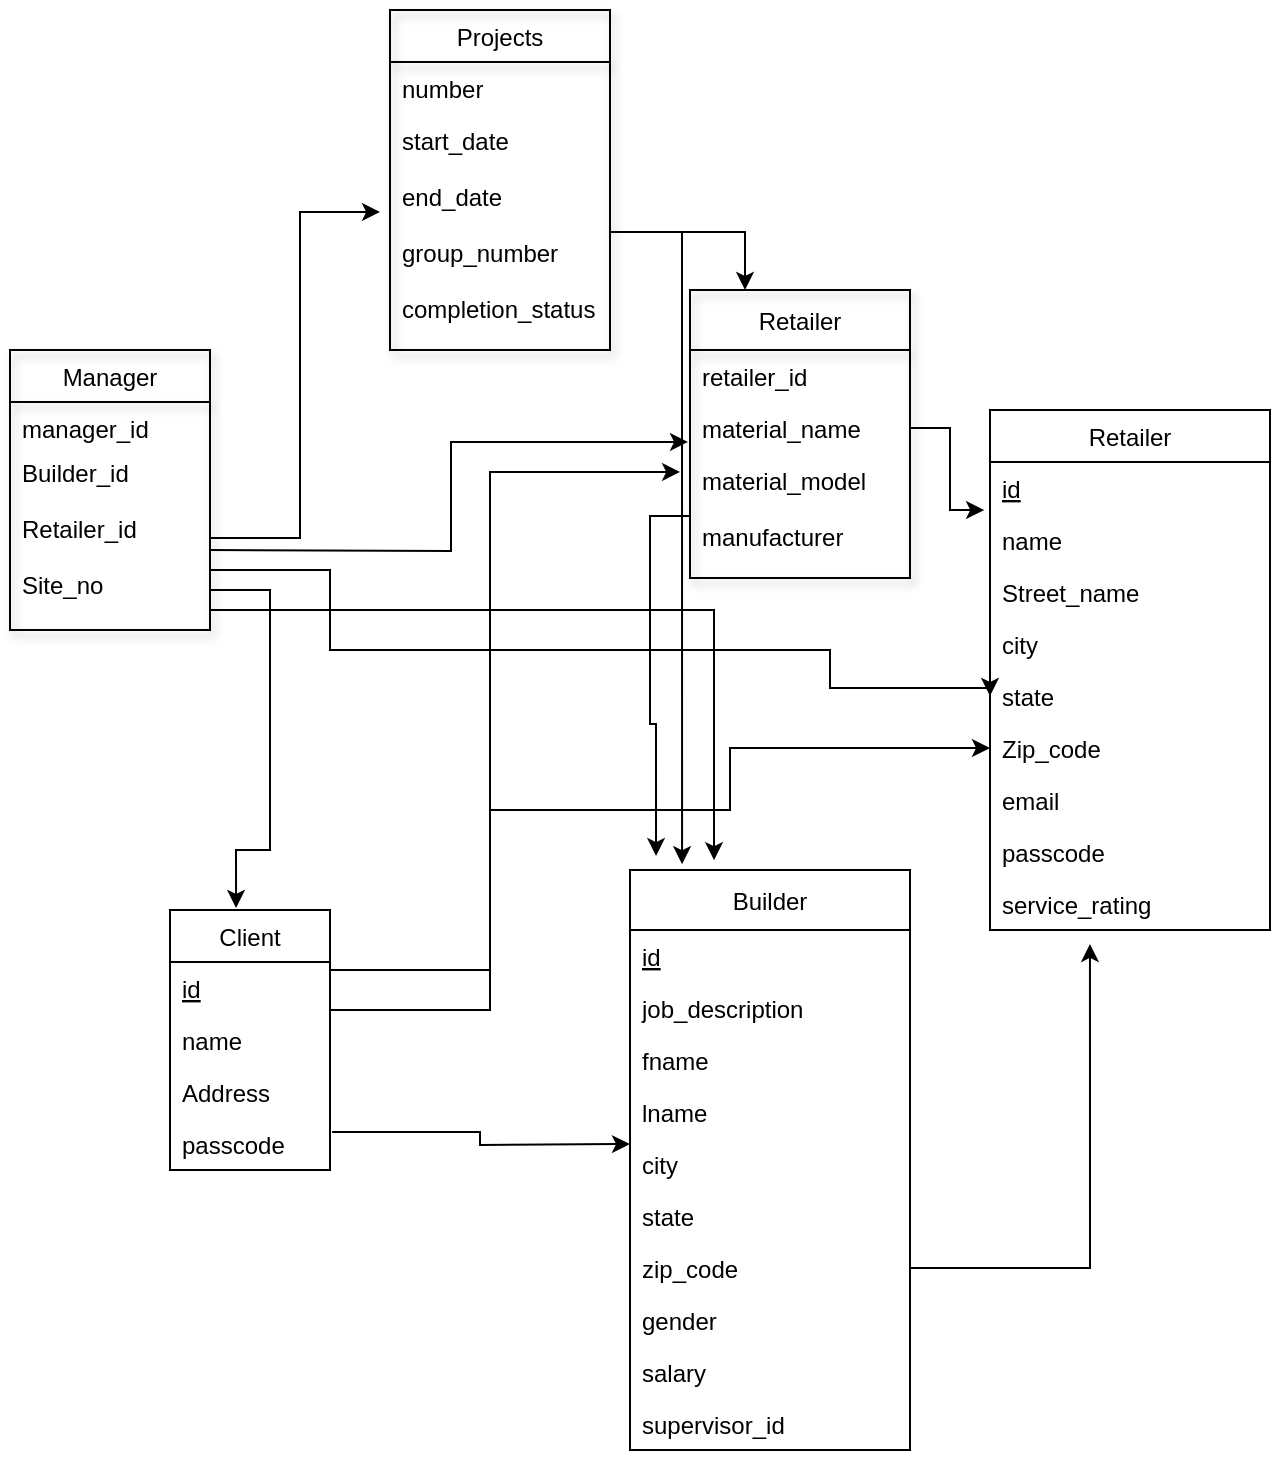 <mxfile version="15.6.6" type="github">
  <diagram id="mHvtvC3Lte3Z6Vf82_89" name="Page-1">
    <mxGraphModel dx="1662" dy="805" grid="1" gridSize="10" guides="1" tooltips="1" connect="1" arrows="1" fold="1" page="1" pageScale="1" pageWidth="850" pageHeight="1100" math="0" shadow="0">
      <root>
        <mxCell id="0" />
        <mxCell id="1" parent="0" />
        <mxCell id="ZL5KUPXlELCcMeXXow66-1" value="Client" style="swimlane;fontStyle=0;childLayout=stackLayout;horizontal=1;startSize=26;fillColor=none;horizontalStack=0;resizeParent=1;resizeParentMax=0;resizeLast=0;collapsible=1;marginBottom=0;" parent="1" vertex="1">
          <mxGeometry x="250" y="490" width="80" height="130" as="geometry" />
        </mxCell>
        <mxCell id="ZL5KUPXlELCcMeXXow66-2" value="id" style="text;strokeColor=none;fillColor=none;align=left;verticalAlign=top;spacingLeft=4;spacingRight=4;overflow=hidden;rotatable=0;points=[[0,0.5],[1,0.5]];portConstraint=eastwest;fontStyle=4" parent="ZL5KUPXlELCcMeXXow66-1" vertex="1">
          <mxGeometry y="26" width="80" height="26" as="geometry" />
        </mxCell>
        <mxCell id="ZL5KUPXlELCcMeXXow66-5" value="name&#xa;" style="text;strokeColor=none;fillColor=none;align=left;verticalAlign=top;spacingLeft=4;spacingRight=4;overflow=hidden;rotatable=0;points=[[0,0.5],[1,0.5]];portConstraint=eastwest;" parent="ZL5KUPXlELCcMeXXow66-1" vertex="1">
          <mxGeometry y="52" width="80" height="26" as="geometry" />
        </mxCell>
        <mxCell id="ZL5KUPXlELCcMeXXow66-9" value="Address" style="text;strokeColor=none;fillColor=none;align=left;verticalAlign=top;spacingLeft=4;spacingRight=4;overflow=hidden;rotatable=0;points=[[0,0.5],[1,0.5]];portConstraint=eastwest;" parent="ZL5KUPXlELCcMeXXow66-1" vertex="1">
          <mxGeometry y="78" width="80" height="26" as="geometry" />
        </mxCell>
        <mxCell id="ZL5KUPXlELCcMeXXow66-6" value="passcode" style="text;strokeColor=none;fillColor=none;align=left;verticalAlign=top;spacingLeft=4;spacingRight=4;overflow=hidden;rotatable=0;points=[[0,0.5],[1,0.5]];portConstraint=eastwest;" parent="ZL5KUPXlELCcMeXXow66-1" vertex="1">
          <mxGeometry y="104" width="80" height="26" as="geometry" />
        </mxCell>
        <mxCell id="ZL5KUPXlELCcMeXXow66-10" value="Builder" style="swimlane;fontStyle=0;childLayout=stackLayout;horizontal=1;startSize=30;fillColor=none;horizontalStack=0;resizeParent=1;resizeParentMax=0;resizeLast=0;collapsible=1;marginBottom=0;" parent="1" vertex="1">
          <mxGeometry x="480" y="470" width="140" height="290" as="geometry" />
        </mxCell>
        <mxCell id="ZL5KUPXlELCcMeXXow66-11" value="id" style="text;strokeColor=none;fillColor=none;align=left;verticalAlign=top;spacingLeft=4;spacingRight=4;overflow=hidden;rotatable=0;points=[[0,0.5],[1,0.5]];portConstraint=eastwest;fontStyle=4" parent="ZL5KUPXlELCcMeXXow66-10" vertex="1">
          <mxGeometry y="30" width="140" height="26" as="geometry" />
        </mxCell>
        <mxCell id="ZL5KUPXlELCcMeXXow66-12" value="job_description" style="text;strokeColor=none;fillColor=none;align=left;verticalAlign=top;spacingLeft=4;spacingRight=4;overflow=hidden;rotatable=0;points=[[0,0.5],[1,0.5]];portConstraint=eastwest;" parent="ZL5KUPXlELCcMeXXow66-10" vertex="1">
          <mxGeometry y="56" width="140" height="26" as="geometry" />
        </mxCell>
        <mxCell id="ZL5KUPXlELCcMeXXow66-14" value="fname" style="text;strokeColor=none;fillColor=none;align=left;verticalAlign=top;spacingLeft=4;spacingRight=4;overflow=hidden;rotatable=0;points=[[0,0.5],[1,0.5]];portConstraint=eastwest;" parent="ZL5KUPXlELCcMeXXow66-10" vertex="1">
          <mxGeometry y="82" width="140" height="26" as="geometry" />
        </mxCell>
        <mxCell id="ZL5KUPXlELCcMeXXow66-15" value="	lname" style="text;strokeColor=none;fillColor=none;align=left;verticalAlign=top;spacingLeft=4;spacingRight=4;overflow=hidden;rotatable=0;points=[[0,0.5],[1,0.5]];portConstraint=eastwest;" parent="ZL5KUPXlELCcMeXXow66-10" vertex="1">
          <mxGeometry y="108" width="140" height="26" as="geometry" />
        </mxCell>
        <mxCell id="ZL5KUPXlELCcMeXXow66-17" value="city" style="text;strokeColor=none;fillColor=none;align=left;verticalAlign=top;spacingLeft=4;spacingRight=4;overflow=hidden;rotatable=0;points=[[0,0.5],[1,0.5]];portConstraint=eastwest;" parent="ZL5KUPXlELCcMeXXow66-10" vertex="1">
          <mxGeometry y="134" width="140" height="26" as="geometry" />
        </mxCell>
        <mxCell id="ZL5KUPXlELCcMeXXow66-18" value="state" style="text;strokeColor=none;fillColor=none;align=left;verticalAlign=top;spacingLeft=4;spacingRight=4;overflow=hidden;rotatable=0;points=[[0,0.5],[1,0.5]];portConstraint=eastwest;" parent="ZL5KUPXlELCcMeXXow66-10" vertex="1">
          <mxGeometry y="160" width="140" height="26" as="geometry" />
        </mxCell>
        <mxCell id="ZL5KUPXlELCcMeXXow66-19" value="zip_code " style="text;strokeColor=none;fillColor=none;align=left;verticalAlign=top;spacingLeft=4;spacingRight=4;overflow=hidden;rotatable=0;points=[[0,0.5],[1,0.5]];portConstraint=eastwest;" parent="ZL5KUPXlELCcMeXXow66-10" vertex="1">
          <mxGeometry y="186" width="140" height="26" as="geometry" />
        </mxCell>
        <mxCell id="ZL5KUPXlELCcMeXXow66-20" value="gender" style="text;strokeColor=none;fillColor=none;align=left;verticalAlign=top;spacingLeft=4;spacingRight=4;overflow=hidden;rotatable=0;points=[[0,0.5],[1,0.5]];portConstraint=eastwest;" parent="ZL5KUPXlELCcMeXXow66-10" vertex="1">
          <mxGeometry y="212" width="140" height="26" as="geometry" />
        </mxCell>
        <mxCell id="ZL5KUPXlELCcMeXXow66-21" value="salary" style="text;strokeColor=none;fillColor=none;align=left;verticalAlign=top;spacingLeft=4;spacingRight=4;overflow=hidden;rotatable=0;points=[[0,0.5],[1,0.5]];portConstraint=eastwest;" parent="ZL5KUPXlELCcMeXXow66-10" vertex="1">
          <mxGeometry y="238" width="140" height="26" as="geometry" />
        </mxCell>
        <mxCell id="ZL5KUPXlELCcMeXXow66-13" value="supervisor_id" style="text;strokeColor=none;fillColor=none;align=left;verticalAlign=top;spacingLeft=4;spacingRight=4;overflow=hidden;rotatable=0;points=[[0,0.5],[1,0.5]];portConstraint=eastwest;" parent="ZL5KUPXlELCcMeXXow66-10" vertex="1">
          <mxGeometry y="264" width="140" height="26" as="geometry" />
        </mxCell>
        <mxCell id="ZL5KUPXlELCcMeXXow66-23" value=" Retailer" style="swimlane;fontStyle=0;childLayout=stackLayout;horizontal=1;startSize=26;fillColor=none;horizontalStack=0;resizeParent=1;resizeParentMax=0;resizeLast=0;collapsible=1;marginBottom=0;" parent="1" vertex="1">
          <mxGeometry x="660" y="240" width="140" height="260" as="geometry" />
        </mxCell>
        <mxCell id="ZL5KUPXlELCcMeXXow66-24" value="id " style="text;strokeColor=none;fillColor=none;align=left;verticalAlign=top;spacingLeft=4;spacingRight=4;overflow=hidden;rotatable=0;points=[[0,0.5],[1,0.5]];portConstraint=eastwest;fontStyle=4" parent="ZL5KUPXlELCcMeXXow66-23" vertex="1">
          <mxGeometry y="26" width="140" height="26" as="geometry" />
        </mxCell>
        <mxCell id="ZL5KUPXlELCcMeXXow66-25" value="name" style="text;strokeColor=none;fillColor=none;align=left;verticalAlign=top;spacingLeft=4;spacingRight=4;overflow=hidden;rotatable=0;points=[[0,0.5],[1,0.5]];portConstraint=eastwest;" parent="ZL5KUPXlELCcMeXXow66-23" vertex="1">
          <mxGeometry y="52" width="140" height="26" as="geometry" />
        </mxCell>
        <mxCell id="ZL5KUPXlELCcMeXXow66-27" value="Street_name" style="text;strokeColor=none;fillColor=none;align=left;verticalAlign=top;spacingLeft=4;spacingRight=4;overflow=hidden;rotatable=0;points=[[0,0.5],[1,0.5]];portConstraint=eastwest;" parent="ZL5KUPXlELCcMeXXow66-23" vertex="1">
          <mxGeometry y="78" width="140" height="26" as="geometry" />
        </mxCell>
        <mxCell id="ZL5KUPXlELCcMeXXow66-28" value="city" style="text;strokeColor=none;fillColor=none;align=left;verticalAlign=top;spacingLeft=4;spacingRight=4;overflow=hidden;rotatable=0;points=[[0,0.5],[1,0.5]];portConstraint=eastwest;" parent="ZL5KUPXlELCcMeXXow66-23" vertex="1">
          <mxGeometry y="104" width="140" height="26" as="geometry" />
        </mxCell>
        <mxCell id="ZL5KUPXlELCcMeXXow66-29" value="state" style="text;strokeColor=none;fillColor=none;align=left;verticalAlign=top;spacingLeft=4;spacingRight=4;overflow=hidden;rotatable=0;points=[[0,0.5],[1,0.5]];portConstraint=eastwest;" parent="ZL5KUPXlELCcMeXXow66-23" vertex="1">
          <mxGeometry y="130" width="140" height="26" as="geometry" />
        </mxCell>
        <mxCell id="ZL5KUPXlELCcMeXXow66-30" value="Zip_code" style="text;strokeColor=none;fillColor=none;align=left;verticalAlign=top;spacingLeft=4;spacingRight=4;overflow=hidden;rotatable=0;points=[[0,0.5],[1,0.5]];portConstraint=eastwest;" parent="ZL5KUPXlELCcMeXXow66-23" vertex="1">
          <mxGeometry y="156" width="140" height="26" as="geometry" />
        </mxCell>
        <mxCell id="ZL5KUPXlELCcMeXXow66-31" value="	email" style="text;strokeColor=none;fillColor=none;align=left;verticalAlign=top;spacingLeft=4;spacingRight=4;overflow=hidden;rotatable=0;points=[[0,0.5],[1,0.5]];portConstraint=eastwest;" parent="ZL5KUPXlELCcMeXXow66-23" vertex="1">
          <mxGeometry y="182" width="140" height="26" as="geometry" />
        </mxCell>
        <mxCell id="ZL5KUPXlELCcMeXXow66-32" value="passcode" style="text;strokeColor=none;fillColor=none;align=left;verticalAlign=top;spacingLeft=4;spacingRight=4;overflow=hidden;rotatable=0;points=[[0,0.5],[1,0.5]];portConstraint=eastwest;" parent="ZL5KUPXlELCcMeXXow66-23" vertex="1">
          <mxGeometry y="208" width="140" height="26" as="geometry" />
        </mxCell>
        <mxCell id="ZL5KUPXlELCcMeXXow66-26" value="service_rating" style="text;strokeColor=none;fillColor=none;align=left;verticalAlign=top;spacingLeft=4;spacingRight=4;overflow=hidden;rotatable=0;points=[[0,0.5],[1,0.5]];portConstraint=eastwest;" parent="ZL5KUPXlELCcMeXXow66-23" vertex="1">
          <mxGeometry y="234" width="140" height="26" as="geometry" />
        </mxCell>
        <mxCell id="HohciE32TCPo8PJcS-ce-5" value="Retailer" style="swimlane;fontStyle=0;childLayout=stackLayout;horizontal=1;startSize=30;fillColor=none;horizontalStack=0;resizeParent=1;resizeParentMax=0;resizeLast=0;collapsible=1;marginBottom=0;shadow=1;" vertex="1" parent="1">
          <mxGeometry x="510" y="180" width="110" height="144" as="geometry" />
        </mxCell>
        <mxCell id="HohciE32TCPo8PJcS-ce-6" value="retailer_id" style="text;strokeColor=none;fillColor=none;align=left;verticalAlign=top;spacingLeft=4;spacingRight=4;overflow=hidden;rotatable=0;points=[[0,0.5],[1,0.5]];portConstraint=eastwest;shadow=1;" vertex="1" parent="HohciE32TCPo8PJcS-ce-5">
          <mxGeometry y="30" width="110" height="26" as="geometry" />
        </mxCell>
        <mxCell id="HohciE32TCPo8PJcS-ce-7" value="material_name" style="text;strokeColor=none;fillColor=none;align=left;verticalAlign=top;spacingLeft=4;spacingRight=4;overflow=hidden;rotatable=0;points=[[0,0.5],[1,0.5]];portConstraint=eastwest;shadow=1;" vertex="1" parent="HohciE32TCPo8PJcS-ce-5">
          <mxGeometry y="56" width="110" height="26" as="geometry" />
        </mxCell>
        <mxCell id="HohciE32TCPo8PJcS-ce-8" value="material_model&#xa;&#xa;manufacturer&#xa;" style="text;strokeColor=none;fillColor=none;align=left;verticalAlign=top;spacingLeft=4;spacingRight=4;overflow=hidden;rotatable=0;points=[[0,0.5],[1,0.5]];portConstraint=eastwest;shadow=1;" vertex="1" parent="HohciE32TCPo8PJcS-ce-5">
          <mxGeometry y="82" width="110" height="62" as="geometry" />
        </mxCell>
        <mxCell id="HohciE32TCPo8PJcS-ce-9" value="Manager" style="swimlane;fontStyle=0;childLayout=stackLayout;horizontal=1;startSize=26;fillColor=none;horizontalStack=0;resizeParent=1;resizeParentMax=0;resizeLast=0;collapsible=1;marginBottom=0;shadow=1;" vertex="1" parent="1">
          <mxGeometry x="170" y="210" width="100" height="140" as="geometry" />
        </mxCell>
        <mxCell id="HohciE32TCPo8PJcS-ce-10" value="manager_id" style="text;strokeColor=none;fillColor=none;align=left;verticalAlign=top;spacingLeft=4;spacingRight=4;overflow=hidden;rotatable=0;points=[[0,0.5],[1,0.5]];portConstraint=eastwest;shadow=1;" vertex="1" parent="HohciE32TCPo8PJcS-ce-9">
          <mxGeometry y="26" width="100" height="22" as="geometry" />
        </mxCell>
        <mxCell id="HohciE32TCPo8PJcS-ce-11" value="Builder_id&#xa;&#xa;Retailer_id&#xa;&#xa;Site_no" style="text;strokeColor=none;fillColor=none;align=left;verticalAlign=top;spacingLeft=4;spacingRight=4;overflow=hidden;rotatable=0;points=[[0,0.5],[1,0.5]];portConstraint=eastwest;shadow=1;" vertex="1" parent="HohciE32TCPo8PJcS-ce-9">
          <mxGeometry y="48" width="100" height="92" as="geometry" />
        </mxCell>
        <mxCell id="HohciE32TCPo8PJcS-ce-12" value="Projects" style="swimlane;fontStyle=0;childLayout=stackLayout;horizontal=1;startSize=26;fillColor=none;horizontalStack=0;resizeParent=1;resizeParentMax=0;resizeLast=0;collapsible=1;marginBottom=0;shadow=1;" vertex="1" parent="1">
          <mxGeometry x="360" y="40" width="110" height="170" as="geometry" />
        </mxCell>
        <mxCell id="HohciE32TCPo8PJcS-ce-13" value="number" style="text;strokeColor=none;fillColor=none;align=left;verticalAlign=top;spacingLeft=4;spacingRight=4;overflow=hidden;rotatable=0;points=[[0,0.5],[1,0.5]];portConstraint=eastwest;shadow=1;" vertex="1" parent="HohciE32TCPo8PJcS-ce-12">
          <mxGeometry y="26" width="110" height="26" as="geometry" />
        </mxCell>
        <mxCell id="HohciE32TCPo8PJcS-ce-14" value="start_date&#xa;&#xa;end_date&#xa;&#xa;group_number&#xa;&#xa;completion_status" style="text;strokeColor=none;fillColor=none;align=left;verticalAlign=top;spacingLeft=4;spacingRight=4;overflow=hidden;rotatable=0;points=[[0,0.5],[1,0.5]];portConstraint=eastwest;shadow=1;" vertex="1" parent="HohciE32TCPo8PJcS-ce-12">
          <mxGeometry y="52" width="110" height="118" as="geometry" />
        </mxCell>
        <mxCell id="HohciE32TCPo8PJcS-ce-18" style="edgeStyle=orthogonalEdgeStyle;rounded=0;orthogonalLoop=1;jettySize=auto;html=1;exitX=1;exitY=0.5;exitDx=0;exitDy=0;entryX=-0.045;entryY=0.415;entryDx=0;entryDy=0;entryPerimeter=0;" edge="1" parent="1" source="HohciE32TCPo8PJcS-ce-11" target="HohciE32TCPo8PJcS-ce-14">
          <mxGeometry relative="1" as="geometry" />
        </mxCell>
        <mxCell id="HohciE32TCPo8PJcS-ce-19" style="edgeStyle=orthogonalEdgeStyle;rounded=0;orthogonalLoop=1;jettySize=auto;html=1;entryX=-0.009;entryY=-0.097;entryDx=0;entryDy=0;entryPerimeter=0;" edge="1" parent="1" target="HohciE32TCPo8PJcS-ce-8">
          <mxGeometry relative="1" as="geometry">
            <mxPoint x="270" y="310" as="sourcePoint" />
          </mxGeometry>
        </mxCell>
        <mxCell id="HohciE32TCPo8PJcS-ce-20" style="edgeStyle=orthogonalEdgeStyle;rounded=0;orthogonalLoop=1;jettySize=auto;html=1;entryX=0.413;entryY=-0.008;entryDx=0;entryDy=0;entryPerimeter=0;" edge="1" parent="1" target="ZL5KUPXlELCcMeXXow66-1">
          <mxGeometry relative="1" as="geometry">
            <mxPoint x="270" y="330" as="sourcePoint" />
            <Array as="points">
              <mxPoint x="300" y="330" />
              <mxPoint x="300" y="460" />
              <mxPoint x="283" y="460" />
            </Array>
          </mxGeometry>
        </mxCell>
        <mxCell id="HohciE32TCPo8PJcS-ce-21" style="edgeStyle=orthogonalEdgeStyle;rounded=0;orthogonalLoop=1;jettySize=auto;html=1;exitX=1;exitY=0.641;exitDx=0;exitDy=0;entryX=0.3;entryY=-0.017;entryDx=0;entryDy=0;entryPerimeter=0;exitPerimeter=0;" edge="1" parent="1" source="HohciE32TCPo8PJcS-ce-11" target="ZL5KUPXlELCcMeXXow66-10">
          <mxGeometry relative="1" as="geometry">
            <Array as="points">
              <mxPoint x="270" y="340" />
              <mxPoint x="522" y="340" />
            </Array>
          </mxGeometry>
        </mxCell>
        <mxCell id="HohciE32TCPo8PJcS-ce-22" style="edgeStyle=orthogonalEdgeStyle;rounded=0;orthogonalLoop=1;jettySize=auto;html=1;entryX=0;entryY=0.5;entryDx=0;entryDy=0;" edge="1" parent="1" target="ZL5KUPXlELCcMeXXow66-29">
          <mxGeometry relative="1" as="geometry">
            <mxPoint x="270" y="320" as="sourcePoint" />
            <mxPoint x="650" y="379" as="targetPoint" />
            <Array as="points">
              <mxPoint x="330" y="320" />
              <mxPoint x="330" y="360" />
              <mxPoint x="580" y="360" />
              <mxPoint x="580" y="379" />
              <mxPoint x="660" y="379" />
            </Array>
          </mxGeometry>
        </mxCell>
        <mxCell id="HohciE32TCPo8PJcS-ce-23" style="edgeStyle=orthogonalEdgeStyle;rounded=0;orthogonalLoop=1;jettySize=auto;html=1;exitX=1.013;exitY=0.269;exitDx=0;exitDy=0;exitPerimeter=0;" edge="1" parent="1" source="ZL5KUPXlELCcMeXXow66-6">
          <mxGeometry relative="1" as="geometry">
            <mxPoint x="480" y="607" as="targetPoint" />
            <mxPoint x="360" y="540" as="sourcePoint" />
          </mxGeometry>
        </mxCell>
        <mxCell id="HohciE32TCPo8PJcS-ce-24" style="edgeStyle=orthogonalEdgeStyle;rounded=0;orthogonalLoop=1;jettySize=auto;html=1;exitX=1;exitY=0.5;exitDx=0;exitDy=0;entryX=0;entryY=0.5;entryDx=0;entryDy=0;" edge="1" parent="1" source="ZL5KUPXlELCcMeXXow66-9" target="ZL5KUPXlELCcMeXXow66-30">
          <mxGeometry relative="1" as="geometry">
            <Array as="points">
              <mxPoint x="330" y="520" />
              <mxPoint x="410" y="520" />
              <mxPoint x="410" y="440" />
              <mxPoint x="530" y="440" />
              <mxPoint x="530" y="409" />
            </Array>
          </mxGeometry>
        </mxCell>
        <mxCell id="HohciE32TCPo8PJcS-ce-25" style="edgeStyle=orthogonalEdgeStyle;rounded=0;orthogonalLoop=1;jettySize=auto;html=1;entryX=-0.045;entryY=0.145;entryDx=0;entryDy=0;entryPerimeter=0;" edge="1" parent="1" target="HohciE32TCPo8PJcS-ce-8">
          <mxGeometry relative="1" as="geometry">
            <mxPoint x="330" y="540" as="sourcePoint" />
            <Array as="points">
              <mxPoint x="410" y="540" />
              <mxPoint x="410" y="271" />
            </Array>
          </mxGeometry>
        </mxCell>
        <mxCell id="HohciE32TCPo8PJcS-ce-26" style="edgeStyle=orthogonalEdgeStyle;rounded=0;orthogonalLoop=1;jettySize=auto;html=1;exitX=1;exitY=0.5;exitDx=0;exitDy=0;entryX=-0.021;entryY=-0.077;entryDx=0;entryDy=0;entryPerimeter=0;" edge="1" parent="1" source="HohciE32TCPo8PJcS-ce-7" target="ZL5KUPXlELCcMeXXow66-25">
          <mxGeometry relative="1" as="geometry" />
        </mxCell>
        <mxCell id="HohciE32TCPo8PJcS-ce-27" style="edgeStyle=orthogonalEdgeStyle;rounded=0;orthogonalLoop=1;jettySize=auto;html=1;exitX=0;exitY=0.5;exitDx=0;exitDy=0;entryX=0.093;entryY=-0.024;entryDx=0;entryDy=0;entryPerimeter=0;" edge="1" parent="1" source="HohciE32TCPo8PJcS-ce-8" target="ZL5KUPXlELCcMeXXow66-10">
          <mxGeometry relative="1" as="geometry" />
        </mxCell>
        <mxCell id="HohciE32TCPo8PJcS-ce-28" style="edgeStyle=orthogonalEdgeStyle;rounded=0;orthogonalLoop=1;jettySize=auto;html=1;exitX=1;exitY=0.5;exitDx=0;exitDy=0;entryX=0.186;entryY=-0.01;entryDx=0;entryDy=0;entryPerimeter=0;" edge="1" parent="1" source="HohciE32TCPo8PJcS-ce-14" target="ZL5KUPXlELCcMeXXow66-10">
          <mxGeometry relative="1" as="geometry" />
        </mxCell>
        <mxCell id="HohciE32TCPo8PJcS-ce-29" style="edgeStyle=orthogonalEdgeStyle;rounded=0;orthogonalLoop=1;jettySize=auto;html=1;exitX=1;exitY=0.5;exitDx=0;exitDy=0;entryX=0.25;entryY=0;entryDx=0;entryDy=0;" edge="1" parent="1" source="HohciE32TCPo8PJcS-ce-14" target="HohciE32TCPo8PJcS-ce-5">
          <mxGeometry relative="1" as="geometry" />
        </mxCell>
        <mxCell id="HohciE32TCPo8PJcS-ce-30" style="edgeStyle=orthogonalEdgeStyle;rounded=0;orthogonalLoop=1;jettySize=auto;html=1;exitX=1;exitY=0.5;exitDx=0;exitDy=0;entryX=0.357;entryY=1.269;entryDx=0;entryDy=0;entryPerimeter=0;" edge="1" parent="1" source="ZL5KUPXlELCcMeXXow66-19" target="ZL5KUPXlELCcMeXXow66-26">
          <mxGeometry relative="1" as="geometry">
            <mxPoint x="710" y="520" as="targetPoint" />
            <Array as="points">
              <mxPoint x="710" y="669" />
            </Array>
          </mxGeometry>
        </mxCell>
      </root>
    </mxGraphModel>
  </diagram>
</mxfile>
